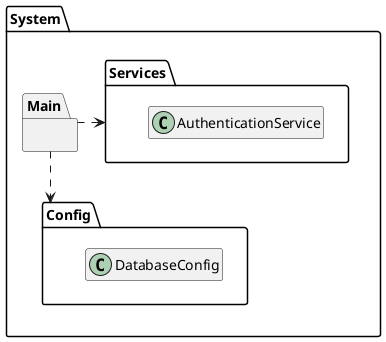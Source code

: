 @startuml Package Diagram
hide empty members
skinparam linetype ortho

package System {
    package Main {}
    
    package Config {
        class DatabaseConfig {}
    }

    package Services {
        class AuthenticationService {}
    }
}

Main ..> Config
Main .> Services
@enduml
